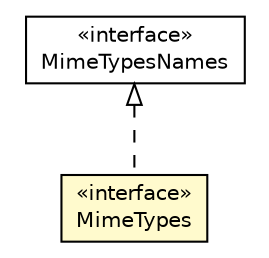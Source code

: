#!/usr/local/bin/dot
#
# Class diagram 
# Generated by UMLGraph version R5_6-24-gf6e263 (http://www.umlgraph.org/)
#

digraph G {
	edge [fontname="Helvetica",fontsize=10,labelfontname="Helvetica",labelfontsize=10];
	node [fontname="Helvetica",fontsize=10,shape=plaintext];
	nodesep=0.25;
	ranksep=0.5;
	// org.qiweb.api.mime.MimeTypes
	c19581 [label=<<table title="org.qiweb.api.mime.MimeTypes" border="0" cellborder="1" cellspacing="0" cellpadding="2" port="p" bgcolor="lemonChiffon" href="./MimeTypes.html">
		<tr><td><table border="0" cellspacing="0" cellpadding="1">
<tr><td align="center" balign="center"> &#171;interface&#187; </td></tr>
<tr><td align="center" balign="center"> MimeTypes </td></tr>
		</table></td></tr>
		</table>>, URL="./MimeTypes.html", fontname="Helvetica", fontcolor="black", fontsize=10.0];
	// org.qiweb.api.mime.MimeTypesNames
	c19582 [label=<<table title="org.qiweb.api.mime.MimeTypesNames" border="0" cellborder="1" cellspacing="0" cellpadding="2" port="p" href="./MimeTypesNames.html">
		<tr><td><table border="0" cellspacing="0" cellpadding="1">
<tr><td align="center" balign="center"> &#171;interface&#187; </td></tr>
<tr><td align="center" balign="center"> MimeTypesNames </td></tr>
		</table></td></tr>
		</table>>, URL="./MimeTypesNames.html", fontname="Helvetica", fontcolor="black", fontsize=10.0];
	//org.qiweb.api.mime.MimeTypes implements org.qiweb.api.mime.MimeTypesNames
	c19582:p -> c19581:p [dir=back,arrowtail=empty,style=dashed];
}

